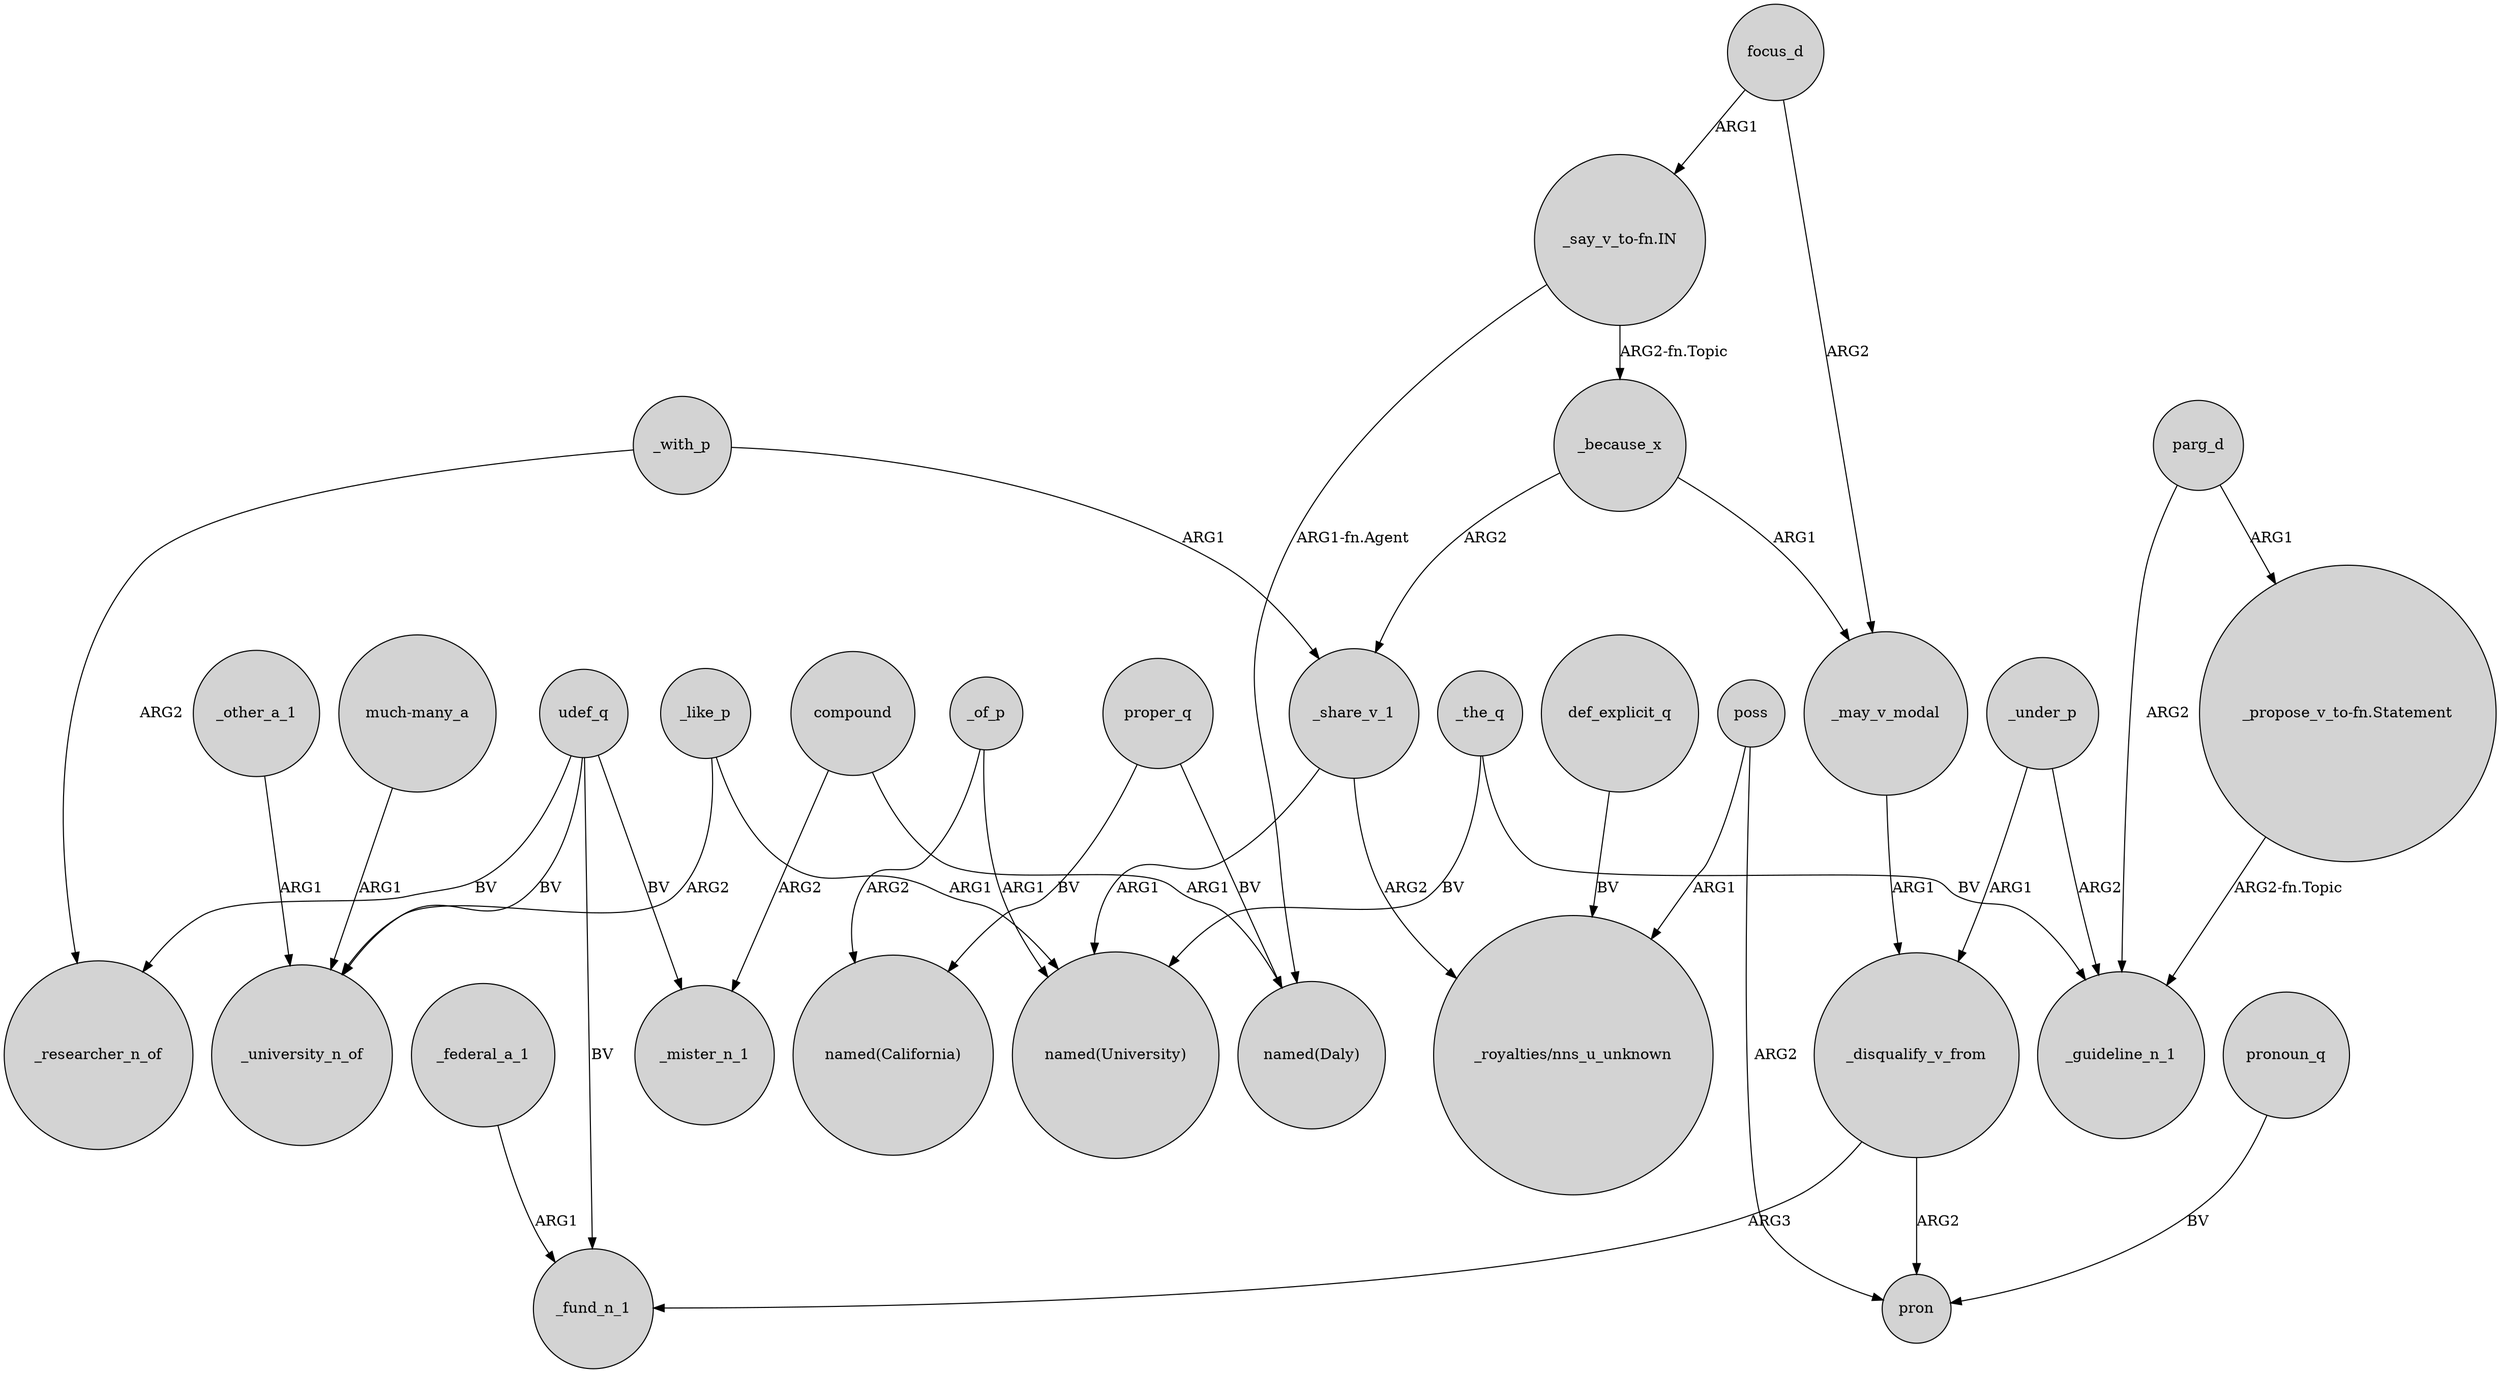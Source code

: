 digraph {
	node [shape=circle style=filled]
	_disqualify_v_from -> _fund_n_1 [label=ARG3]
	_under_p -> _guideline_n_1 [label=ARG2]
	parg_d -> _guideline_n_1 [label=ARG2]
	_of_p -> "named(California)" [label=ARG2]
	"_propose_v_to-fn.Statement" -> _guideline_n_1 [label="ARG2-fn.Topic"]
	poss -> pron [label=ARG2]
	proper_q -> "named(Daly)" [label=BV]
	_because_x -> _may_v_modal [label=ARG1]
	"much-many_a" -> _university_n_of [label=ARG1]
	compound -> _mister_n_1 [label=ARG2]
	focus_d -> _may_v_modal [label=ARG2]
	"_say_v_to-fn.IN" -> "named(Daly)" [label="ARG1-fn.Agent"]
	_may_v_modal -> _disqualify_v_from [label=ARG1]
	proper_q -> "named(California)" [label=BV]
	udef_q -> _mister_n_1 [label=BV]
	poss -> "_royalties/nns_u_unknown" [label=ARG1]
	parg_d -> "_propose_v_to-fn.Statement" [label=ARG1]
	_like_p -> _university_n_of [label=ARG2]
	_other_a_1 -> _university_n_of [label=ARG1]
	_share_v_1 -> "named(University)" [label=ARG1]
	udef_q -> _university_n_of [label=BV]
	"_say_v_to-fn.IN" -> _because_x [label="ARG2-fn.Topic"]
	_of_p -> "named(University)" [label=ARG1]
	pronoun_q -> pron [label=BV]
	_like_p -> "named(University)" [label=ARG1]
	_disqualify_v_from -> pron [label=ARG2]
	def_explicit_q -> "_royalties/nns_u_unknown" [label=BV]
	udef_q -> _researcher_n_of [label=BV]
	udef_q -> _fund_n_1 [label=BV]
	_the_q -> _guideline_n_1 [label=BV]
	compound -> "named(Daly)" [label=ARG1]
	_federal_a_1 -> _fund_n_1 [label=ARG1]
	_under_p -> _disqualify_v_from [label=ARG1]
	_with_p -> _researcher_n_of [label=ARG2]
	_with_p -> _share_v_1 [label=ARG1]
	_the_q -> "named(University)" [label=BV]
	_because_x -> _share_v_1 [label=ARG2]
	_share_v_1 -> "_royalties/nns_u_unknown" [label=ARG2]
	focus_d -> "_say_v_to-fn.IN" [label=ARG1]
}
